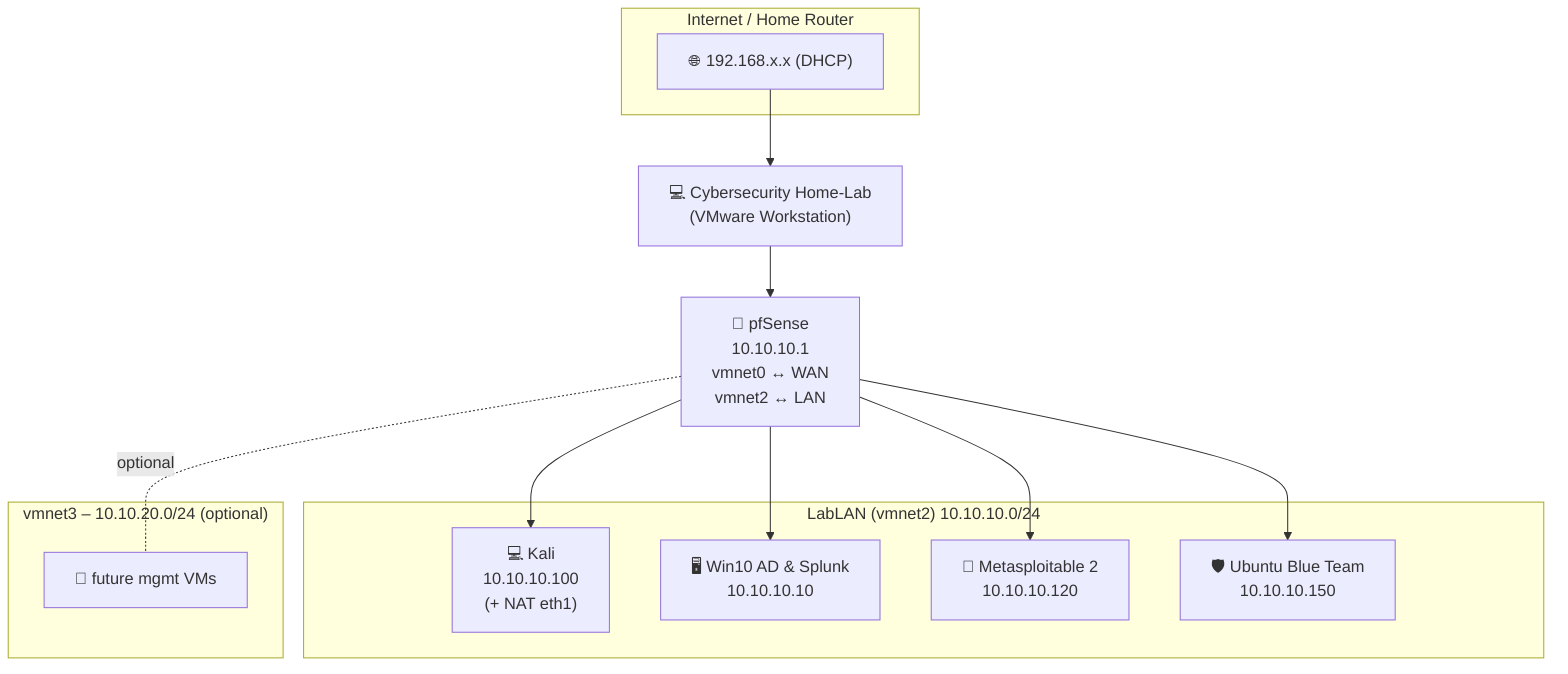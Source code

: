 flowchart TB
  %% ─────────── PERIMETER ───────────
  subgraph "Internet / Home Router"
    ISP["🌐 192.168.x.x (DHCP)"]
  end

  LabHost["💻 Cybersecurity Home-Lab<br>(VMware Workstation)"]
  FW["🔶 pfSense<br>10.10.10.1<br>vmnet0 ↔ WAN<br>vmnet2 ↔ LAN"]

  ISP --> LabHost --> FW

  %% ─────────── LAB LAN ───────────
  subgraph "LabLAN (vmnet2) 10.10.10.0/24"
    direction LR
    spacerL[ ]:::invis
    Kali["💻 Kali<br>10.10.10.100<br>(+ NAT eth1)"]
    Win10["🖥️ Win10 AD & Splunk<br>10.10.10.10"]
    Meta["🐧 Metasploitable 2<br>10.10.10.120"]
    Ubuntu["🛡️ Ubuntu Blue Team<br>10.10.10.150"]
    spacerR[ ]:::invis
  end

  FW --> Kali
  FW --> Win10
  FW --> Meta
  FW --> Ubuntu

  %% ─────────── MGMT NET (optional) ───────────
  subgraph "vmnet3 – 10.10.20.0/24  (optional)"
    NoteMgmt["📂 future mgmt VMs"]
  end
  FW -. optional .- NoteMgmt

  %% invisible spacers
  classDef invis fill:none,stroke:none,stroke-width:0;